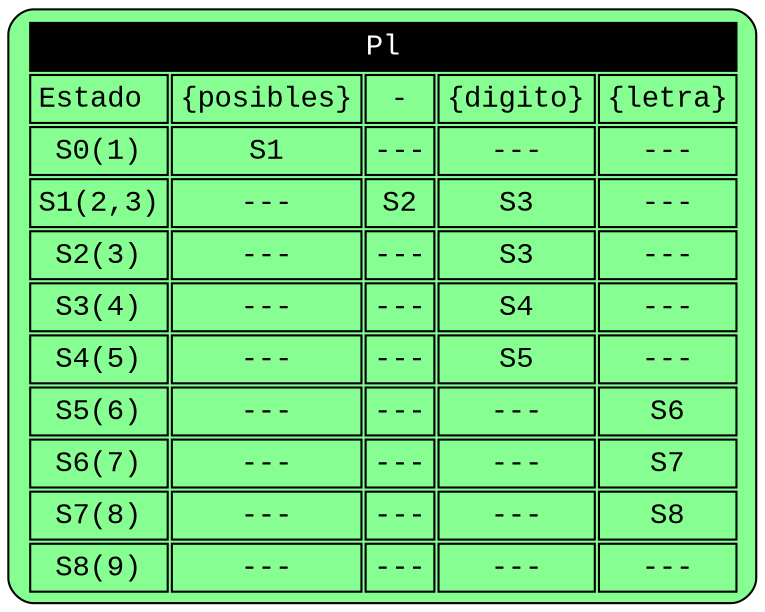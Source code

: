 digraph G{
graph [fontsize=30 labelloc="t" label="" splines=true overlap=false rankdir = "LR"];

"state5" [ style = "filled" penwidth = 1 fillcolor="#86FE92" fontname = "Courier New" shape = "Mrecord" label =
<<table border="0" cellborder="1" cellpadding="3" bgcolor="#86FE92">
<tr><td bgcolor="black" align="center" colspan="5"><font color="white">Pl</font></td></tr>

<tr>
<td align="left">Estado</td>
<td>\{posibles\}</td>
<td>-</td>
<td>\{digito\}</td>
<td>\{letra\}</td>
</tr>


<tr><td>S0(1)</td>
<td>S1</td>
<td>---</td>
<td>---</td>
<td>---</td>
</tr>
<tr><td>S1(2,3)</td>
<td>---</td>
<td>S2</td>
<td>S3</td>
<td>---</td>
</tr>
<tr><td>S2(3)</td>
<td>---</td>
<td>---</td>
<td>S3</td>
<td>---</td>
</tr>
<tr><td>S3(4)</td>
<td>---</td>
<td>---</td>
<td>S4</td>
<td>---</td>
</tr>
<tr><td>S4(5)</td>
<td>---</td>
<td>---</td>
<td>S5</td>
<td>---</td>
</tr>
<tr><td>S5(6)</td>
<td>---</td>
<td>---</td>
<td>---</td>
<td>S6</td>
</tr>
<tr><td>S6(7)</td>
<td>---</td>
<td>---</td>
<td>---</td>
<td>S7</td>
</tr>
<tr><td>S7(8)</td>
<td>---</td>
<td>---</td>
<td>---</td>
<td>S8</td>
</tr>
<tr><td>S8(9)</td>
<td>---</td>
<td>---</td>
<td>---</td>
<td>---</td>
</tr>

 </table>>];}

